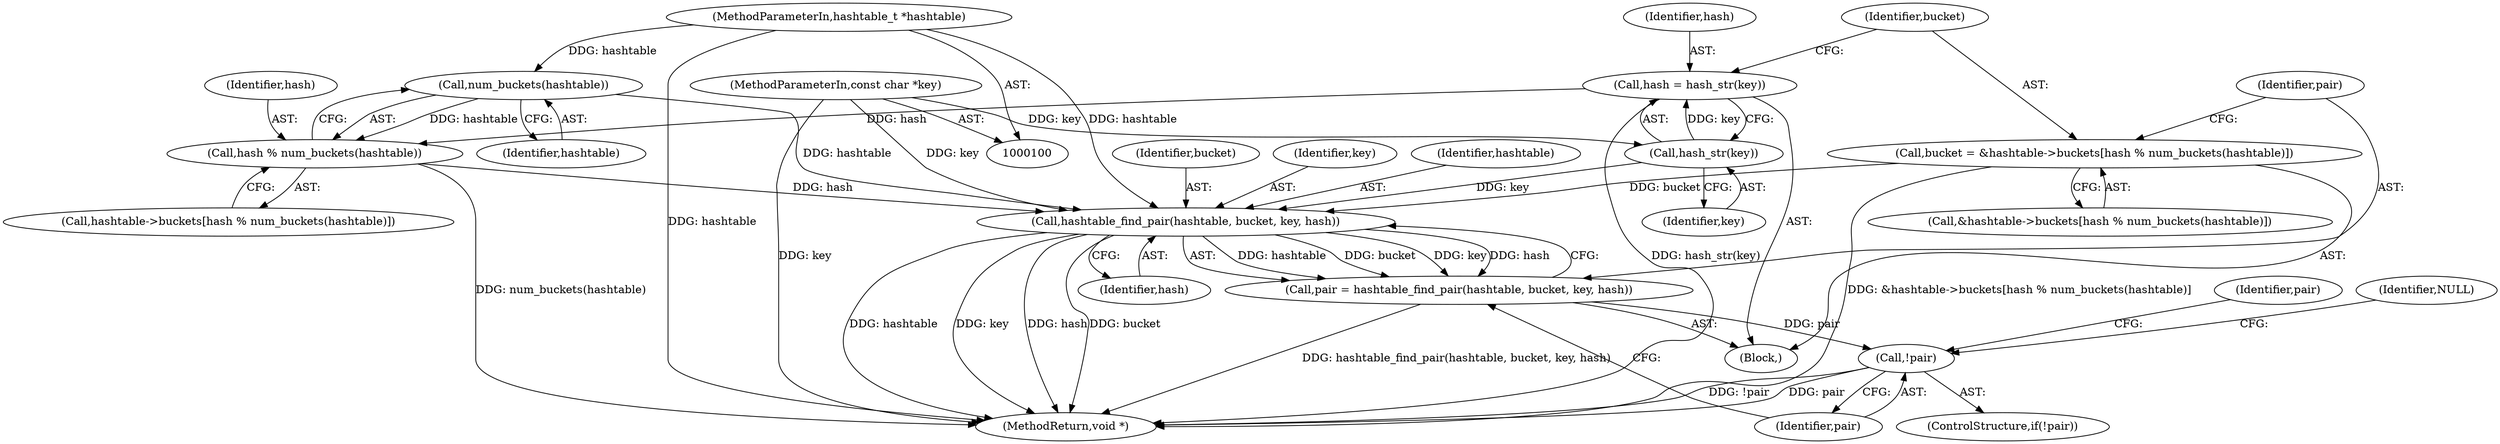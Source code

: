digraph "1_jansson_8f80c2d83808150724d31793e6ade92749b1faa4_3@pointer" {
"1000124" [label="(Call,hashtable_find_pair(hashtable, bucket, key, hash))"];
"1000120" [label="(Call,num_buckets(hashtable))"];
"1000101" [label="(MethodParameterIn,hashtable_t *hashtable)"];
"1000111" [label="(Call,bucket = &hashtable->buckets[hash % num_buckets(hashtable)])"];
"1000109" [label="(Call,hash_str(key))"];
"1000102" [label="(MethodParameterIn,const char *key)"];
"1000118" [label="(Call,hash % num_buckets(hashtable))"];
"1000107" [label="(Call,hash = hash_str(key))"];
"1000122" [label="(Call,pair = hashtable_find_pair(hashtable, bucket, key, hash))"];
"1000130" [label="(Call,!pair)"];
"1000120" [label="(Call,num_buckets(hashtable))"];
"1000109" [label="(Call,hash_str(key))"];
"1000124" [label="(Call,hashtable_find_pair(hashtable, bucket, key, hash))"];
"1000102" [label="(MethodParameterIn,const char *key)"];
"1000121" [label="(Identifier,hashtable)"];
"1000126" [label="(Identifier,bucket)"];
"1000129" [label="(ControlStructure,if(!pair))"];
"1000122" [label="(Call,pair = hashtable_find_pair(hashtable, bucket, key, hash))"];
"1000127" [label="(Identifier,key)"];
"1000101" [label="(MethodParameterIn,hashtable_t *hashtable)"];
"1000118" [label="(Call,hash % num_buckets(hashtable))"];
"1000119" [label="(Identifier,hash)"];
"1000112" [label="(Identifier,bucket)"];
"1000125" [label="(Identifier,hashtable)"];
"1000114" [label="(Call,hashtable->buckets[hash % num_buckets(hashtable)])"];
"1000107" [label="(Call,hash = hash_str(key))"];
"1000136" [label="(Identifier,pair)"];
"1000131" [label="(Identifier,pair)"];
"1000123" [label="(Identifier,pair)"];
"1000128" [label="(Identifier,hash)"];
"1000133" [label="(Identifier,NULL)"];
"1000138" [label="(MethodReturn,void *)"];
"1000111" [label="(Call,bucket = &hashtable->buckets[hash % num_buckets(hashtable)])"];
"1000113" [label="(Call,&hashtable->buckets[hash % num_buckets(hashtable)])"];
"1000108" [label="(Identifier,hash)"];
"1000103" [label="(Block,)"];
"1000130" [label="(Call,!pair)"];
"1000110" [label="(Identifier,key)"];
"1000124" -> "1000122"  [label="AST: "];
"1000124" -> "1000128"  [label="CFG: "];
"1000125" -> "1000124"  [label="AST: "];
"1000126" -> "1000124"  [label="AST: "];
"1000127" -> "1000124"  [label="AST: "];
"1000128" -> "1000124"  [label="AST: "];
"1000122" -> "1000124"  [label="CFG: "];
"1000124" -> "1000138"  [label="DDG: hashtable"];
"1000124" -> "1000138"  [label="DDG: key"];
"1000124" -> "1000138"  [label="DDG: hash"];
"1000124" -> "1000138"  [label="DDG: bucket"];
"1000124" -> "1000122"  [label="DDG: hashtable"];
"1000124" -> "1000122"  [label="DDG: bucket"];
"1000124" -> "1000122"  [label="DDG: key"];
"1000124" -> "1000122"  [label="DDG: hash"];
"1000120" -> "1000124"  [label="DDG: hashtable"];
"1000101" -> "1000124"  [label="DDG: hashtable"];
"1000111" -> "1000124"  [label="DDG: bucket"];
"1000109" -> "1000124"  [label="DDG: key"];
"1000102" -> "1000124"  [label="DDG: key"];
"1000118" -> "1000124"  [label="DDG: hash"];
"1000120" -> "1000118"  [label="AST: "];
"1000120" -> "1000121"  [label="CFG: "];
"1000121" -> "1000120"  [label="AST: "];
"1000118" -> "1000120"  [label="CFG: "];
"1000120" -> "1000118"  [label="DDG: hashtable"];
"1000101" -> "1000120"  [label="DDG: hashtable"];
"1000101" -> "1000100"  [label="AST: "];
"1000101" -> "1000138"  [label="DDG: hashtable"];
"1000111" -> "1000103"  [label="AST: "];
"1000111" -> "1000113"  [label="CFG: "];
"1000112" -> "1000111"  [label="AST: "];
"1000113" -> "1000111"  [label="AST: "];
"1000123" -> "1000111"  [label="CFG: "];
"1000111" -> "1000138"  [label="DDG: &hashtable->buckets[hash % num_buckets(hashtable)]"];
"1000109" -> "1000107"  [label="AST: "];
"1000109" -> "1000110"  [label="CFG: "];
"1000110" -> "1000109"  [label="AST: "];
"1000107" -> "1000109"  [label="CFG: "];
"1000109" -> "1000107"  [label="DDG: key"];
"1000102" -> "1000109"  [label="DDG: key"];
"1000102" -> "1000100"  [label="AST: "];
"1000102" -> "1000138"  [label="DDG: key"];
"1000118" -> "1000114"  [label="AST: "];
"1000119" -> "1000118"  [label="AST: "];
"1000114" -> "1000118"  [label="CFG: "];
"1000118" -> "1000138"  [label="DDG: num_buckets(hashtable)"];
"1000107" -> "1000118"  [label="DDG: hash"];
"1000107" -> "1000103"  [label="AST: "];
"1000108" -> "1000107"  [label="AST: "];
"1000112" -> "1000107"  [label="CFG: "];
"1000107" -> "1000138"  [label="DDG: hash_str(key)"];
"1000122" -> "1000103"  [label="AST: "];
"1000123" -> "1000122"  [label="AST: "];
"1000131" -> "1000122"  [label="CFG: "];
"1000122" -> "1000138"  [label="DDG: hashtable_find_pair(hashtable, bucket, key, hash)"];
"1000122" -> "1000130"  [label="DDG: pair"];
"1000130" -> "1000129"  [label="AST: "];
"1000130" -> "1000131"  [label="CFG: "];
"1000131" -> "1000130"  [label="AST: "];
"1000133" -> "1000130"  [label="CFG: "];
"1000136" -> "1000130"  [label="CFG: "];
"1000130" -> "1000138"  [label="DDG: !pair"];
"1000130" -> "1000138"  [label="DDG: pair"];
}
